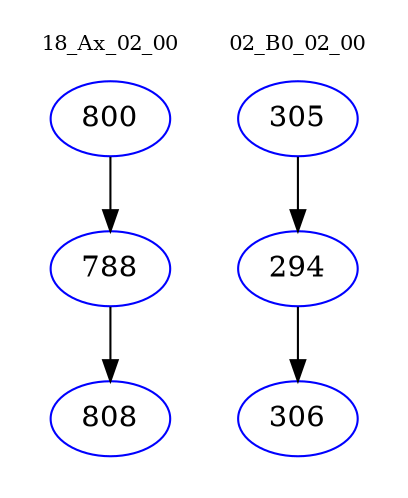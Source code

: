 digraph{
subgraph cluster_0 {
color = white
label = "18_Ax_02_00";
fontsize=10;
T0_800 [label="800", color="blue"]
T0_800 -> T0_788 [color="black"]
T0_788 [label="788", color="blue"]
T0_788 -> T0_808 [color="black"]
T0_808 [label="808", color="blue"]
}
subgraph cluster_1 {
color = white
label = "02_B0_02_00";
fontsize=10;
T1_305 [label="305", color="blue"]
T1_305 -> T1_294 [color="black"]
T1_294 [label="294", color="blue"]
T1_294 -> T1_306 [color="black"]
T1_306 [label="306", color="blue"]
}
}
